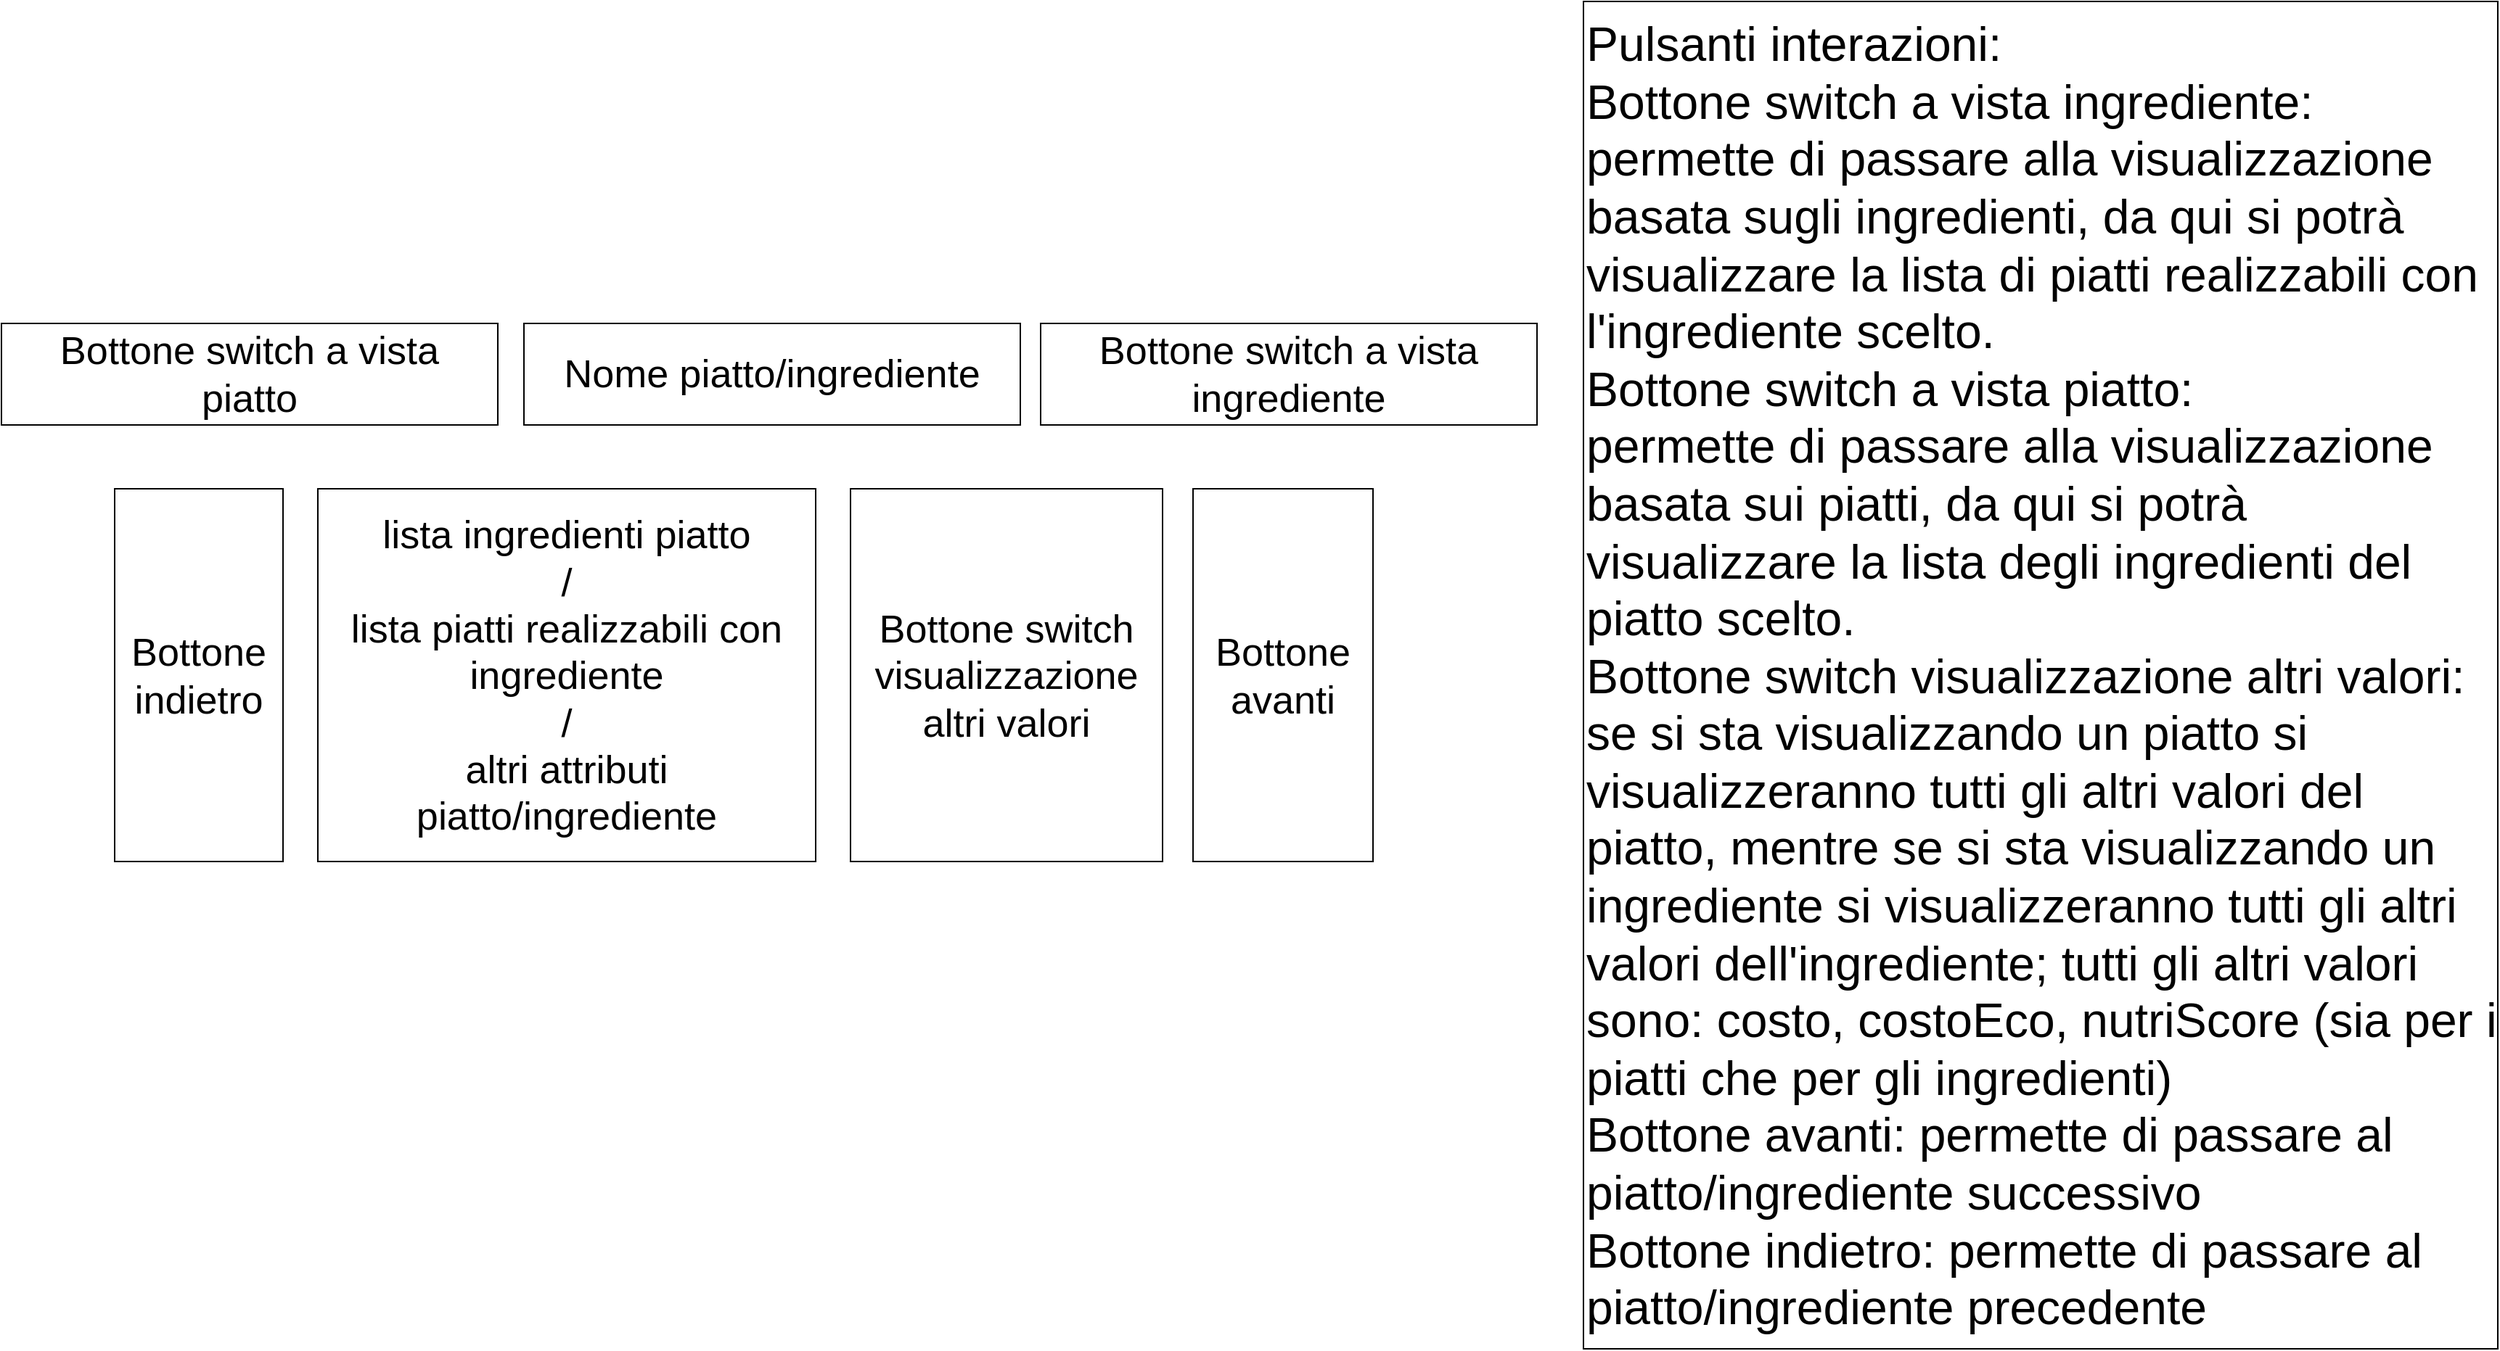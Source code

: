 <mxfile version="20.0.4" type="device"><diagram id="9o_QymG6peOCLei2dcFb" name="Page-1"><mxGraphModel dx="1866" dy="1752" grid="0" gridSize="10" guides="1" tooltips="1" connect="1" arrows="1" fold="1" page="0" pageScale="1" pageWidth="850" pageHeight="1100" math="0" shadow="0"><root><mxCell id="0"/><mxCell id="1" parent="0"/><mxCell id="coZ95hiq9ryxujEXwlCn-6" value="&lt;font style=&quot;font-size: 33px;&quot;&gt;Pulsanti interazioni:&lt;br&gt;Bottone switch a vista ingrediente:&lt;br&gt;permette di passare alla visualizzazione basata sugli ingredienti, da qui si potrà visualizzare&amp;nbsp;la lista di piatti realizzabili con l'ingrediente scelto.&lt;br&gt;Bottone switch a vista piatto:&lt;br&gt;permette di passare alla visualizzazione basata sui piatti, da qui si potrà visualizzare la lista degli ingredienti del piatto scelto.&lt;br&gt;Bottone switch visualizzazione altri valori:&lt;br&gt;se si sta visualizzando un piatto si visualizzeranno tutti gli altri valori del piatto, mentre se si sta visualizzando un ingrediente si visualizzeranno tutti gli altri valori dell'ingrediente; tutti gli altri valori sono: costo, costoEco, nutriScore (sia per i piatti che per gli ingredienti)&lt;br&gt;Bottone avanti: permette di passare al piatto/ingrediente successivo&lt;br&gt;Bottone indietro: permette di passare al piatto/ingrediente precedente&lt;br&gt;&lt;/font&gt;" style="rounded=0;whiteSpace=wrap;html=1;fontSize=27;align=left;" vertex="1" parent="1"><mxGeometry x="1038" y="-52" width="630" height="929" as="geometry"/></mxCell><mxCell id="coZ95hiq9ryxujEXwlCn-7" value="Nome piatto/ingrediente" style="rounded=0;whiteSpace=wrap;html=1;fontSize=27;" vertex="1" parent="1"><mxGeometry x="308" y="170" width="342" height="70" as="geometry"/></mxCell><mxCell id="coZ95hiq9ryxujEXwlCn-14" value="lista ingredienti piatto&lt;br&gt;/&lt;br&gt;lista piatti realizzabili con ingrediente&lt;br&gt;/&lt;br&gt;altri attributi piatto/ingrediente" style="rounded=0;whiteSpace=wrap;html=1;fontSize=27;" vertex="1" parent="1"><mxGeometry x="166" y="284" width="343" height="257" as="geometry"/></mxCell><mxCell id="coZ95hiq9ryxujEXwlCn-15" value="Bottone switch a vista ingrediente" style="rounded=0;whiteSpace=wrap;html=1;fontSize=27;" vertex="1" parent="1"><mxGeometry x="664" y="170" width="342" height="70" as="geometry"/></mxCell><mxCell id="coZ95hiq9ryxujEXwlCn-16" value="Bottone switch a vista &lt;br&gt;piatto" style="rounded=0;whiteSpace=wrap;html=1;fontSize=27;" vertex="1" parent="1"><mxGeometry x="-52" y="170" width="342" height="70" as="geometry"/></mxCell><mxCell id="coZ95hiq9ryxujEXwlCn-17" value="Bottone switch visualizzazione altri valori" style="rounded=0;whiteSpace=wrap;html=1;fontSize=27;" vertex="1" parent="1"><mxGeometry x="533" y="284" width="215" height="257" as="geometry"/></mxCell><mxCell id="coZ95hiq9ryxujEXwlCn-18" value="Bottone avanti" style="rounded=0;whiteSpace=wrap;html=1;fontSize=27;" vertex="1" parent="1"><mxGeometry x="769" y="284" width="124" height="257" as="geometry"/></mxCell><mxCell id="coZ95hiq9ryxujEXwlCn-19" value="Bottone indietro" style="rounded=0;whiteSpace=wrap;html=1;fontSize=27;" vertex="1" parent="1"><mxGeometry x="26" y="284" width="116" height="257" as="geometry"/></mxCell></root></mxGraphModel></diagram></mxfile>